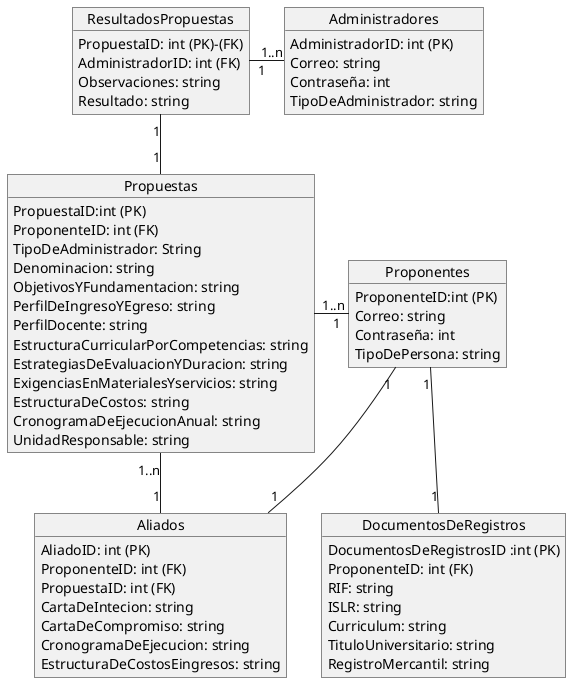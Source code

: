 @startuml DatabaseDiagram

object Proponentes{
    ProponenteID:int (PK)
    Correo: string
    Contraseña: int
    TipoDePersona: string
}

object Administradores{
    AdministradorID: int (PK)
    Correo: string
    Contraseña: int
    TipoDeAdministrador: string
}

object DocumentosDeRegistros{
    DocumentosDeRegistrosID :int (PK)
    ProponenteID: int (FK)
    RIF: string
    ISLR: string
    Curriculum: string
    TituloUniversitario: string
    RegistroMercantil: string
}



object Propuestas{
    PropuestaID:int (PK)
    ProponenteID: int (FK)
    TipoDeAdministrador: String
    Denominacion: string
    ObjetivosYFundamentacion: string
    PerfilDeIngresoYEgreso: string
    PerfilDocente: string
    EstructuraCurricularPorCompetencias: string
    EstrategiasDeEvaluacionYDuracion: string
    ExigenciasEnMaterialesYservicios: string
    EstructuraDeCostos: string
    CronogramaDeEjecucionAnual: string
    UnidadResponsable: string
}

object ResultadosPropuestas{
    PropuestaID: int (PK)-(FK)
    AdministradorID: int (FK)
    Observaciones: string
    Resultado: string
}


object Aliados{
    AliadoID: int (PK)
    ProponenteID: int (FK)
    PropuestaID: int (FK)
    CartaDeIntecion: string
    CartaDeCompromiso: string
    CronogramaDeEjecucion: string
    EstructuraDeCostosEingresos: string
}



ResultadosPropuestas "1"--"1" Propuestas
Administradores "1   "-l- " 1..n" ResultadosPropuestas
DocumentosDeRegistros "1"-u-"1" Proponentes
Propuestas "1..n "-r-" 1" Proponentes
Aliados "1"-u-"1" Proponentes
Aliados "1"-u-"1..n" Propuestas

@enduml